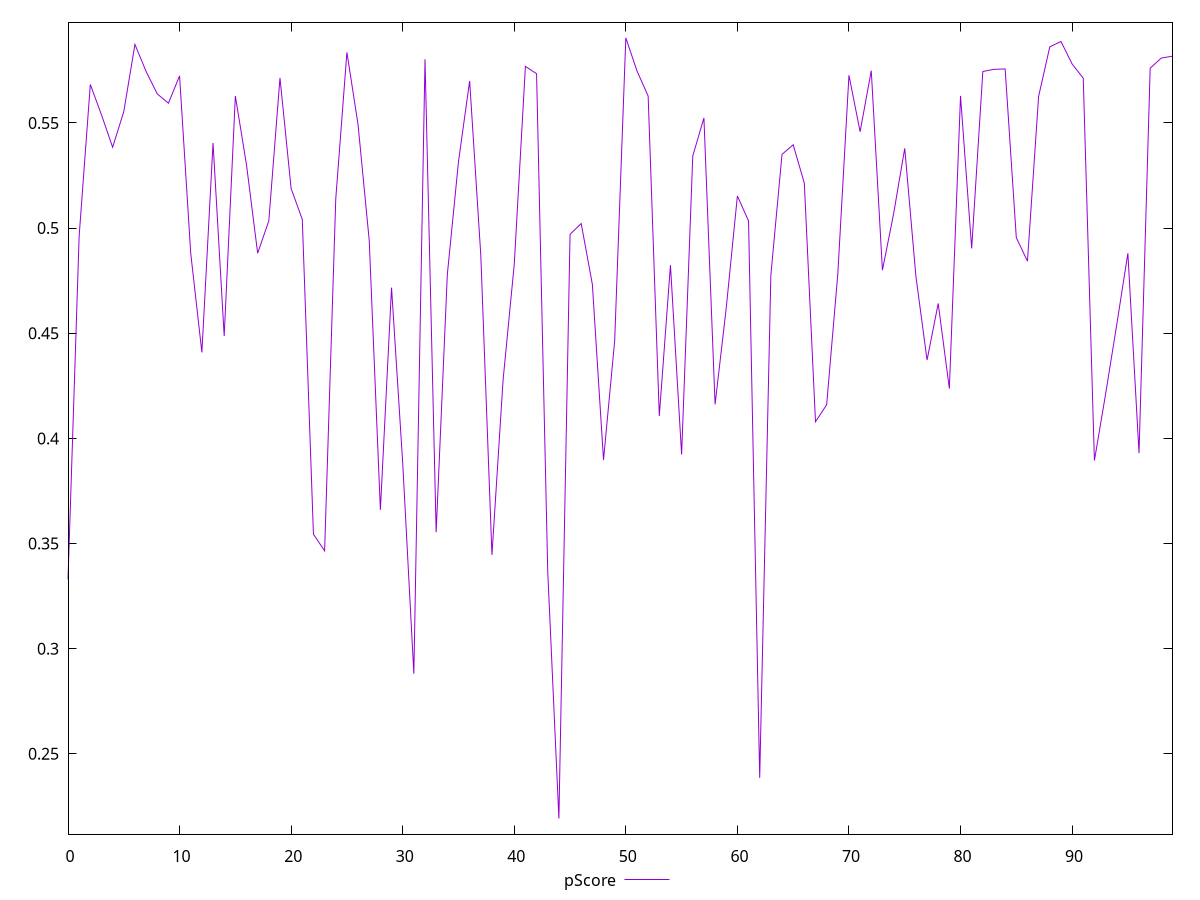 reset

$pScore <<EOF
0 0.332962457101661
1 0.49627781869362797
2 0.5683186244762668
3 0.5538790154681239
4 0.5384467637729315
5 0.5554143919846306
6 0.5873528437517188
7 0.5745052773212262
8 0.563832874429383
9 0.559393772047946
10 0.5723971265313839
11 0.48805898194786645
12 0.44087567699792524
13 0.5405071476948266
14 0.4486686431683007
15 0.5628168441520913
16 0.5300781747133434
17 0.48806890052223006
18 0.5034435647667195
19 0.5714122119051164
20 0.518817529143631
21 0.5041490074580502
22 0.3544306277166287
23 0.3465492423993343
24 0.5138712988866251
25 0.583602415493766
26 0.5491257088567736
27 0.49412714283548875
28 0.3660253381004143
29 0.4716976443727033
30 0.38846846348549297
31 0.2881175211741838
32 0.580300363078156
33 0.35539459022386927
34 0.4779081207323797
35 0.5315680091974406
36 0.5699928597091951
37 0.4871714188232003
38 0.3445971970093414
39 0.42789250773052523
40 0.4828531837439461
41 0.576913078932976
42 0.5734299933573158
43 0.3367840351172935
44 0.2192499789067146
45 0.49707106986842997
46 0.5021818947184721
47 0.4732686977098526
48 0.3897743030217553
49 0.4464052435505826
50 0.5904496526043753
51 0.5747573457473502
52 0.5627960042948377
53 0.41066476702496163
54 0.48242043469247964
55 0.3923423261783848
56 0.5343053118314242
57 0.5523898747702122
58 0.4161995820852999
59 0.4619909110407071
60 0.5152906097157751
61 0.5034102581920008
62 0.23858015434820296
63 0.4776550448427054
64 0.535079207171157
65 0.53963669602638
66 0.5213802930222826
67 0.40792437151019756
68 0.4159914751869725
69 0.47816874155113825
70 0.5726618818598594
71 0.5458200676110572
72 0.5748848420099273
73 0.48001624168936446
74 0.5067374539869138
75 0.5379387824156561
76 0.47714627290097705
77 0.43726962825132043
78 0.46417362185120414
79 0.42371828718503585
80 0.5628697163372376
81 0.49034898522510434
82 0.5744815152308558
83 0.5755084399855437
84 0.5756898201525031
85 0.4954552321753661
86 0.4843065806744035
87 0.5626374628910508
88 0.5861976379398575
89 0.5887758025232508
90 0.5780780332502169
91 0.5713100496515036
92 0.3894774835676821
93 0.42096212144109885
94 0.45397319967357935
95 0.48801873175272137
96 0.3930092178123581
97 0.5760746641131678
98 0.5808653579206993
99 0.5817668105245479
EOF

set key outside below
set xrange [0:99]
set yrange [0.21182598543276138:0.5978736460783285]
set trange [0.21182598543276138:0.5978736460783285]
set terminal svg size 640, 500 enhanced background rgb 'white'
set output "report_00013_2021-02-09T12-04-24.940Z/interactive/samples/pages+cached+noadtech/pScore/values.svg"

plot $pScore title "pScore" with line

reset
